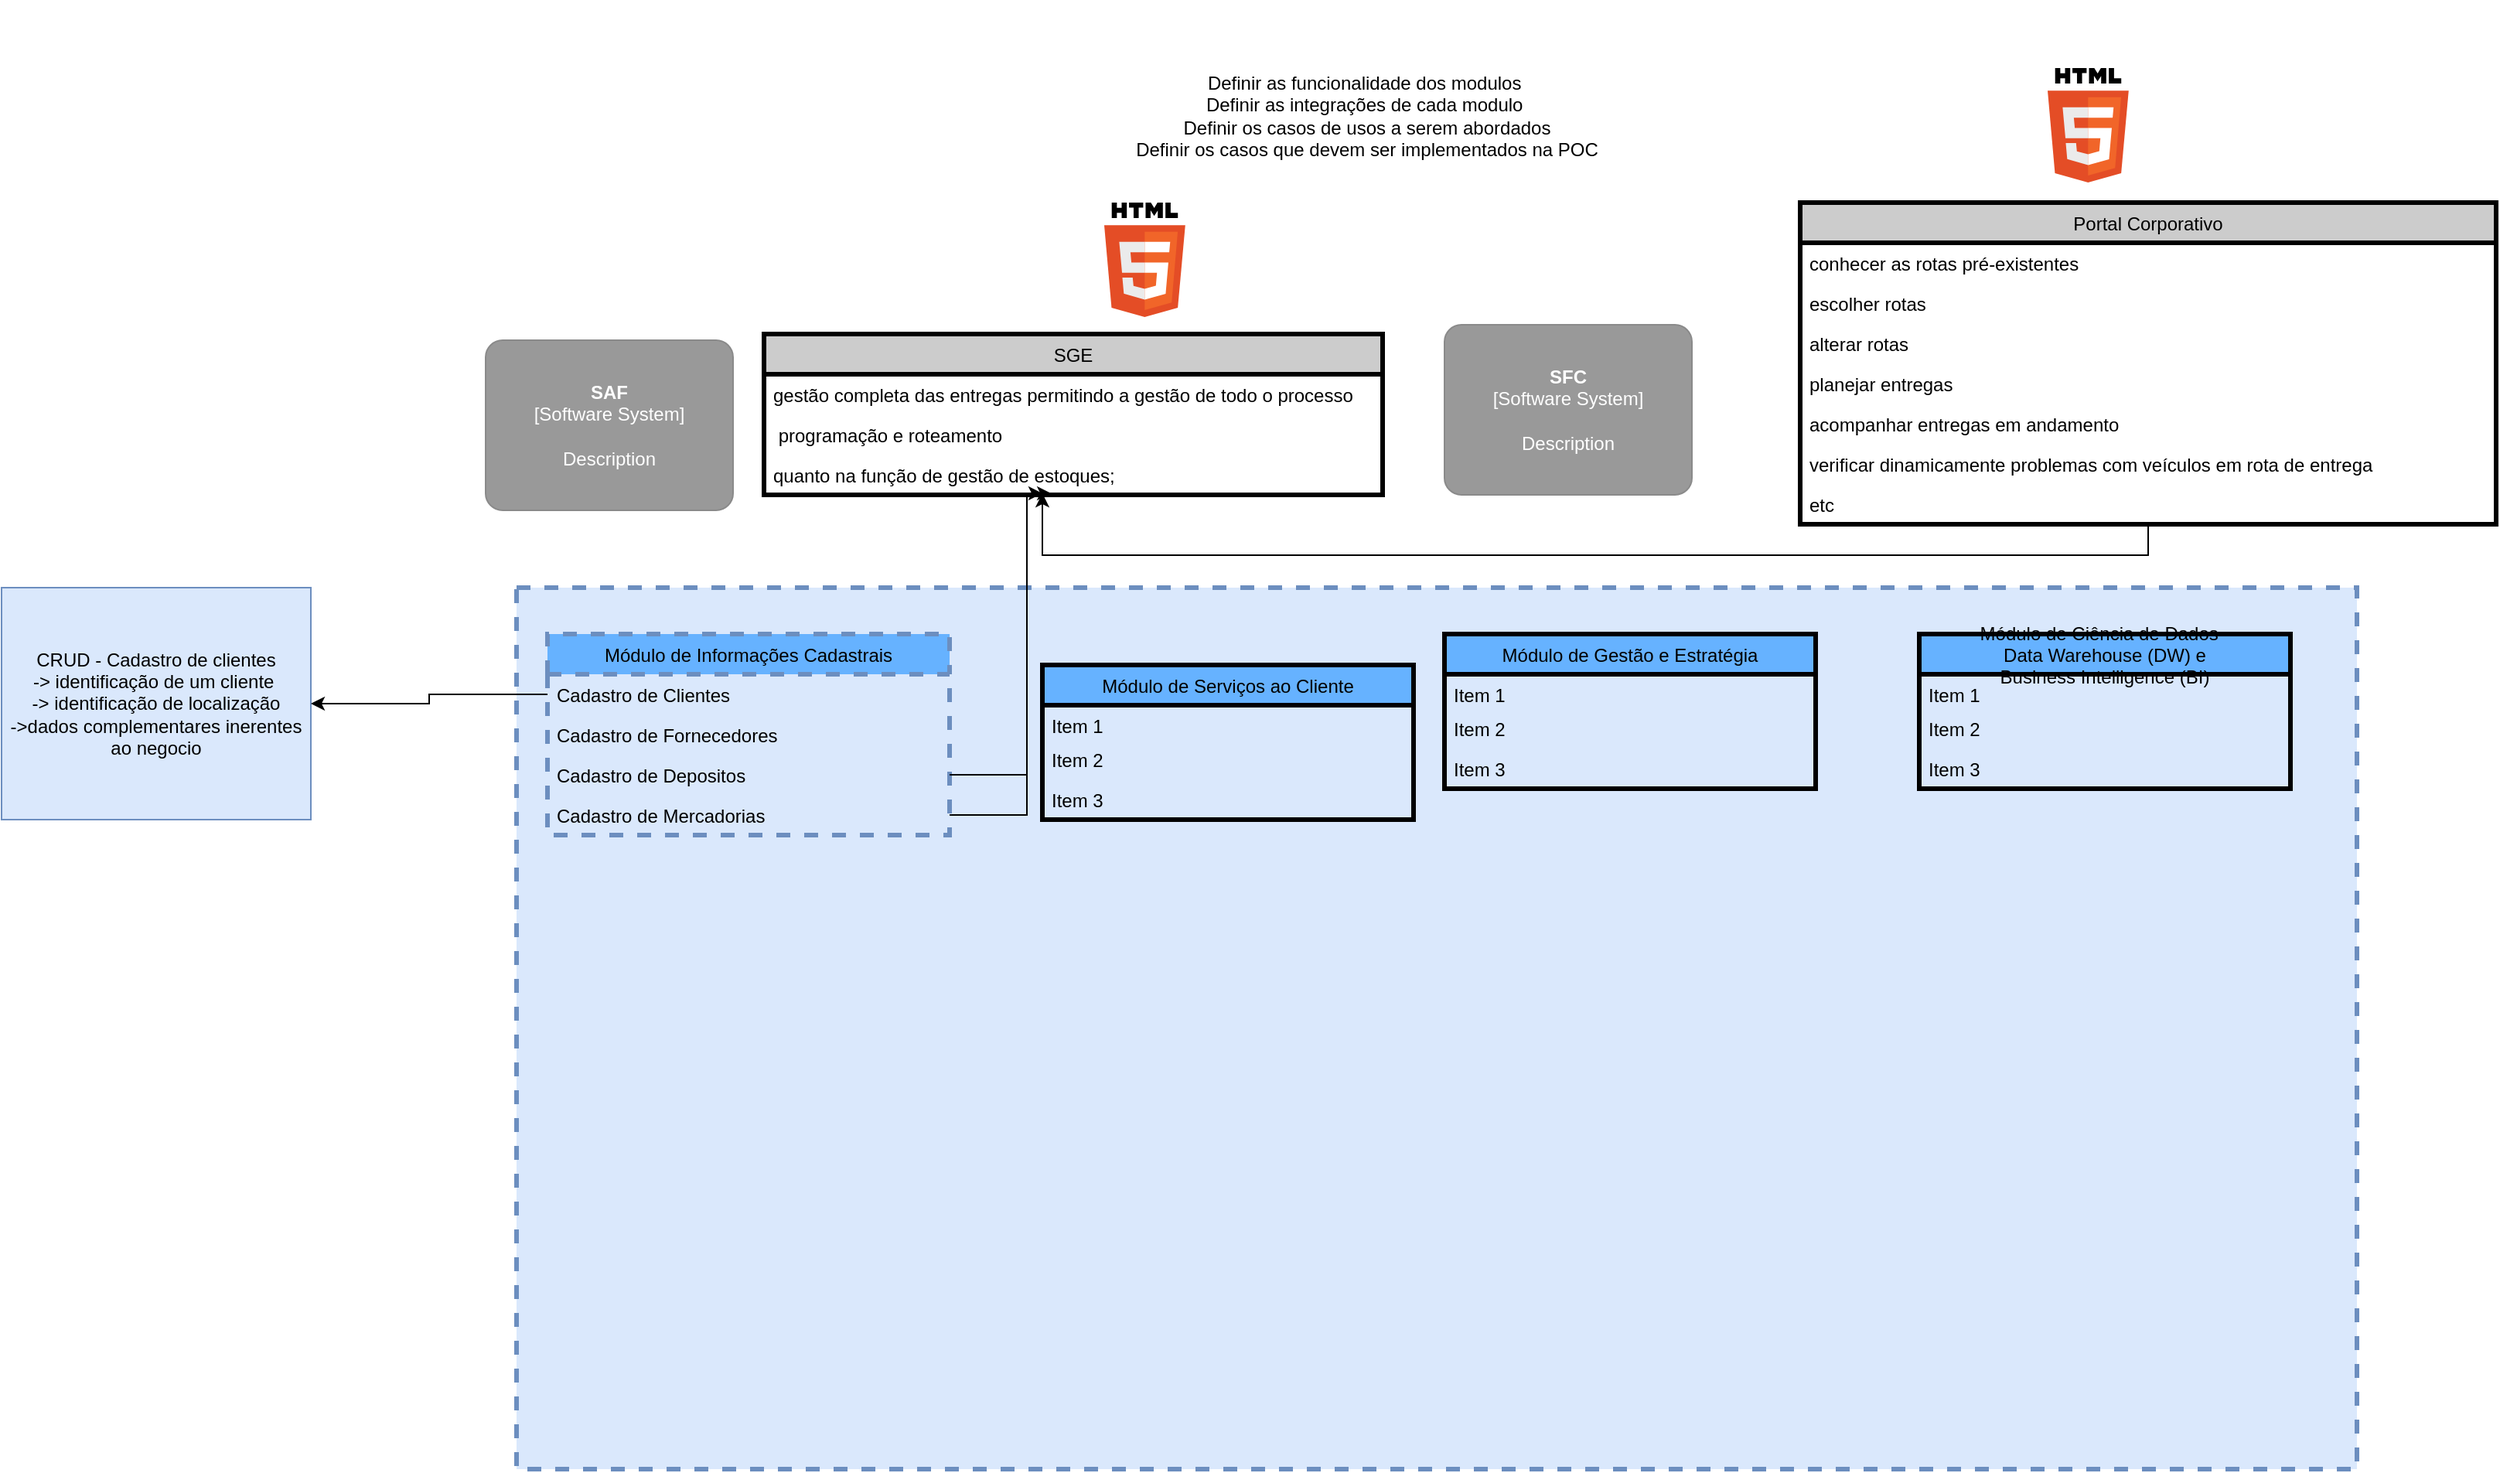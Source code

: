 <mxfile version="14.9.7" type="github">
  <diagram id="a_hgnYMxLtOfGRJjbgYr" name="Page-1">
    <mxGraphModel dx="2249" dy="1931" grid="1" gridSize="10" guides="1" tooltips="1" connect="1" arrows="1" fold="1" page="1" pageScale="1" pageWidth="827" pageHeight="1169" math="0" shadow="0">
      <root>
        <mxCell id="0" />
        <mxCell id="1" parent="0" />
        <mxCell id="AAs6qN_94XB9XUP0giMY-12" value="" style="rounded=0;whiteSpace=wrap;html=1;dashed=1;strokeWidth=3;fillColor=#dae8fc;strokeColor=#6c8ebf;" vertex="1" parent="1">
          <mxGeometry x="-80" y="270" width="1190" height="570" as="geometry" />
        </mxCell>
        <object placeholders="1" c4Name="SAF" c4Type="Software System" c4Description="Description" label="&lt;b&gt;%c4Name%&lt;/b&gt;&lt;div&gt;[%c4Type%]&lt;/div&gt;&lt;br&gt;&lt;div&gt;%c4Description%&lt;/div&gt;" id="AAs6qN_94XB9XUP0giMY-6">
          <mxCell style="rounded=1;whiteSpace=wrap;html=1;labelBackgroundColor=none;fillColor=#999999;fontColor=#ffffff;align=center;arcSize=10;strokeColor=#8A8A8A;metaEdit=1;metaData={&quot;c4Type&quot;:{&quot;editable&quot;:false}};points=[[0.25,0,0],[0.5,0,0],[0.75,0,0],[1,0.25,0],[1,0.5,0],[1,0.75,0],[0.75,1,0],[0.5,1,0],[0.25,1,0],[0,0.75,0],[0,0.5,0],[0,0.25,0]];" vertex="1" parent="1">
            <mxGeometry x="-100" y="110" width="160" height="110.0" as="geometry" />
          </mxCell>
        </object>
        <object placeholders="1" c4Name="SFC" c4Type="Software System" c4Description="Description" label="&lt;b&gt;%c4Name%&lt;/b&gt;&lt;div&gt;[%c4Type%]&lt;/div&gt;&lt;br&gt;&lt;div&gt;%c4Description%&lt;/div&gt;" id="AAs6qN_94XB9XUP0giMY-7">
          <mxCell style="rounded=1;whiteSpace=wrap;html=1;labelBackgroundColor=none;fillColor=#999999;fontColor=#ffffff;align=center;arcSize=10;strokeColor=#8A8A8A;metaEdit=1;metaData={&quot;c4Type&quot;:{&quot;editable&quot;:false}};points=[[0.25,0,0],[0.5,0,0],[0.75,0,0],[1,0.25,0],[1,0.5,0],[1,0.75,0],[0.75,1,0],[0.5,1,0],[0.25,1,0],[0,0.75,0],[0,0.5,0],[0,0.25,0]];" vertex="1" parent="1">
            <mxGeometry x="520" y="100" width="160" height="110.0" as="geometry" />
          </mxCell>
        </object>
        <mxCell id="AAs6qN_94XB9XUP0giMY-38" style="edgeStyle=orthogonalEdgeStyle;rounded=0;orthogonalLoop=1;jettySize=auto;html=1;entryX=0.45;entryY=0.962;entryDx=0;entryDy=0;entryPerimeter=0;exitX=0.5;exitY=1;exitDx=0;exitDy=0;" edge="1" parent="1" source="AAs6qN_94XB9XUP0giMY-39" target="AAs6qN_94XB9XUP0giMY-57">
          <mxGeometry relative="1" as="geometry">
            <mxPoint x="650" y="220" as="sourcePoint" />
          </mxGeometry>
        </mxCell>
        <mxCell id="AAs6qN_94XB9XUP0giMY-10" value="&lt;span style=&quot;color: rgba(0 , 0 , 0 , 0) ; font-family: monospace ; font-size: 0px&quot;&gt;%3CmxGraphModel%3E%3Croot%3E%3CmxCell%20id%3D%220%22%2F%3E%3CmxCell%20id%3D%221%22%20parent%3D%220%22%2F%3E%3Cobject%20placeholders%3D%221%22%20c4Name%3D%22name%22%20c4Type%3D%22Software%20System%22%20c4Description%3D%22Description%22%20label%3D%22%26lt%3Bb%26gt%3B%25c4Name%25%26lt%3B%2Fb%26gt%3B%26lt%3Bdiv%26gt%3B%5B%25c4Type%25%5D%26lt%3B%2Fdiv%26gt%3B%26lt%3Bbr%26gt%3B%26lt%3Bdiv%26gt%3B%25c4Description%25%26lt%3B%2Fdiv%26gt%3B%22%20id%3D%222%22%3E%3CmxCell%20style%3D%22rounded%3D1%3BwhiteSpace%3Dwrap%3Bhtml%3D1%3BlabelBackgroundColor%3Dnone%3BfillColor%3D%23999999%3BfontColor%3D%23ffffff%3Balign%3Dcenter%3BarcSize%3D10%3BstrokeColor%3D%238A8A8A%3BmetaEdit%3D1%3BmetaData%3D%7B%26quot%3Bc4Type%26quot%3B%3A%7B%26quot%3Beditable%26quot%3B%3Afalse%7D%7D%3Bpoints%3D%5B%5B0.25%2C0%2C0%5D%2C%5B0.5%2C0%2C0%5D%2C%5B0.75%2C0%2C0%5D%2C%5B1%2C0.25%2C0%5D%2C%5B1%2C0.5%2C0%5D%2C%5B1%2C0.75%2C0%5D%2C%5B0.75%2C1%2C0%5D%2C%5B0.5%2C1%2C0%5D%2C%5B0.25%2C1%2C0%5D%2C%5B0%2C0.75%2C0%5D%2C%5B0%2C0.5%2C0%5D%2C%5B0%2C0.25%2C0%5D%5D%3B%22%20vertex%3D%221%22%20parent%3D%221%22%3E%3CmxGeometry%20x%3D%22180%22%20y%3D%22120%22%20width%3D%22160%22%20height%3D%22110.0%22%20as%3D%22geometry%22%2F%3E%3C%2FmxCell%3E%3C%2Fobject%3E%3C%2Froot%3E%3C%2FmxGraphModel%3E&lt;/span&gt;" style="text;html=1;strokeColor=none;fillColor=none;align=center;verticalAlign=middle;whiteSpace=wrap;rounded=0;dashed=1;" vertex="1" parent="1">
          <mxGeometry x="-20" y="300" width="410" height="20" as="geometry" />
        </mxCell>
        <mxCell id="AAs6qN_94XB9XUP0giMY-14" value="Definir as funcionalidade dos modulos&amp;nbsp;&lt;br&gt;Definir as integrações de cada modulo&amp;nbsp;&lt;br&gt;Definir os casos de usos a serem abordados&lt;br&gt;Definir os casos que devem ser implementados na POC" style="text;html=1;strokeColor=none;fillColor=none;align=center;verticalAlign=middle;whiteSpace=wrap;rounded=0;dashed=1;" vertex="1" parent="1">
          <mxGeometry x="210" y="-110" width="520" height="150" as="geometry" />
        </mxCell>
        <mxCell id="AAs6qN_94XB9XUP0giMY-17" value="Módulo de Informações Cadastrais" style="swimlane;fontStyle=0;childLayout=stackLayout;horizontal=1;startSize=26;horizontalStack=0;resizeParent=1;resizeParentMax=0;resizeLast=0;collapsible=1;marginBottom=0;dashed=1;strokeWidth=3;strokeColor=#6c8ebf;fillColor=#66B2FF;" vertex="1" parent="1">
          <mxGeometry x="-60" y="300" width="260" height="130" as="geometry" />
        </mxCell>
        <mxCell id="AAs6qN_94XB9XUP0giMY-18" value="Cadastro de Clientes" style="text;strokeColor=none;fillColor=none;align=left;verticalAlign=top;spacingLeft=4;spacingRight=4;overflow=hidden;rotatable=0;points=[[0,0.5],[1,0.5]];portConstraint=eastwest;" vertex="1" parent="AAs6qN_94XB9XUP0giMY-17">
          <mxGeometry y="26" width="260" height="26" as="geometry" />
        </mxCell>
        <mxCell id="AAs6qN_94XB9XUP0giMY-19" value="Cadastro de Fornecedores" style="text;strokeColor=none;fillColor=none;align=left;verticalAlign=top;spacingLeft=4;spacingRight=4;overflow=hidden;rotatable=0;points=[[0,0.5],[1,0.5]];portConstraint=eastwest;" vertex="1" parent="AAs6qN_94XB9XUP0giMY-17">
          <mxGeometry y="52" width="260" height="26" as="geometry" />
        </mxCell>
        <mxCell id="AAs6qN_94XB9XUP0giMY-20" value="Cadastro de Depositos" style="text;strokeColor=none;fillColor=none;align=left;verticalAlign=top;spacingLeft=4;spacingRight=4;overflow=hidden;rotatable=0;points=[[0,0.5],[1,0.5]];portConstraint=eastwest;" vertex="1" parent="AAs6qN_94XB9XUP0giMY-17">
          <mxGeometry y="78" width="260" height="26" as="geometry" />
        </mxCell>
        <mxCell id="AAs6qN_94XB9XUP0giMY-21" value="Cadastro de Mercadorias" style="text;strokeColor=none;fillColor=none;align=left;verticalAlign=top;spacingLeft=4;spacingRight=4;overflow=hidden;rotatable=0;points=[[0,0.5],[1,0.5]];portConstraint=eastwest;" vertex="1" parent="AAs6qN_94XB9XUP0giMY-17">
          <mxGeometry y="104" width="260" height="26" as="geometry" />
        </mxCell>
        <mxCell id="AAs6qN_94XB9XUP0giMY-22" value="CRUD - Cadastro de clientes&lt;br&gt;-&amp;gt; identificação de um cliente&amp;nbsp;&lt;br&gt;-&amp;gt; identificação de localização&lt;br&gt;-&amp;gt;dados complementares inerentes ao negocio" style="text;html=1;fillColor=#dae8fc;align=center;verticalAlign=middle;whiteSpace=wrap;rounded=0;strokeColor=#6c8ebf;" vertex="1" parent="1">
          <mxGeometry x="-413" y="270" width="200" height="150" as="geometry" />
        </mxCell>
        <mxCell id="AAs6qN_94XB9XUP0giMY-23" style="edgeStyle=orthogonalEdgeStyle;rounded=0;orthogonalLoop=1;jettySize=auto;html=1;" edge="1" parent="1" source="AAs6qN_94XB9XUP0giMY-18" target="AAs6qN_94XB9XUP0giMY-22">
          <mxGeometry relative="1" as="geometry" />
        </mxCell>
        <mxCell id="AAs6qN_94XB9XUP0giMY-24" value=" Módulo de Serviços ao Cliente" style="swimlane;fontStyle=0;childLayout=stackLayout;horizontal=1;startSize=26;horizontalStack=0;resizeParent=1;resizeParentMax=0;resizeLast=0;collapsible=1;marginBottom=0;strokeColor=#000000;strokeWidth=3;fillColor=#66B2FF;" vertex="1" parent="1">
          <mxGeometry x="260" y="320" width="240" height="100" as="geometry" />
        </mxCell>
        <mxCell id="AAs6qN_94XB9XUP0giMY-25" value="Item 1" style="text;strokeColor=none;fillColor=none;align=left;verticalAlign=top;spacingLeft=4;spacingRight=4;overflow=hidden;rotatable=0;points=[[0,0.5],[1,0.5]];portConstraint=eastwest;" vertex="1" parent="AAs6qN_94XB9XUP0giMY-24">
          <mxGeometry y="26" width="240" height="22" as="geometry" />
        </mxCell>
        <mxCell id="AAs6qN_94XB9XUP0giMY-26" value="Item 2" style="text;strokeColor=none;fillColor=none;align=left;verticalAlign=top;spacingLeft=4;spacingRight=4;overflow=hidden;rotatable=0;points=[[0,0.5],[1,0.5]];portConstraint=eastwest;" vertex="1" parent="AAs6qN_94XB9XUP0giMY-24">
          <mxGeometry y="48" width="240" height="26" as="geometry" />
        </mxCell>
        <mxCell id="AAs6qN_94XB9XUP0giMY-27" value="Item 3" style="text;strokeColor=none;fillColor=none;align=left;verticalAlign=top;spacingLeft=4;spacingRight=4;overflow=hidden;rotatable=0;points=[[0,0.5],[1,0.5]];portConstraint=eastwest;" vertex="1" parent="AAs6qN_94XB9XUP0giMY-24">
          <mxGeometry y="74" width="240" height="26" as="geometry" />
        </mxCell>
        <mxCell id="AAs6qN_94XB9XUP0giMY-28" value=" Módulo de Gestão e Estratégia" style="swimlane;fontStyle=0;childLayout=stackLayout;horizontal=1;startSize=26;horizontalStack=0;resizeParent=1;resizeParentMax=0;resizeLast=0;collapsible=1;marginBottom=0;strokeColor=#000000;strokeWidth=3;fillColor=#66B2FF;" vertex="1" parent="1">
          <mxGeometry x="520" y="300" width="240" height="100" as="geometry" />
        </mxCell>
        <mxCell id="AAs6qN_94XB9XUP0giMY-29" value="Item 1" style="text;strokeColor=none;fillColor=none;align=left;verticalAlign=top;spacingLeft=4;spacingRight=4;overflow=hidden;rotatable=0;points=[[0,0.5],[1,0.5]];portConstraint=eastwest;" vertex="1" parent="AAs6qN_94XB9XUP0giMY-28">
          <mxGeometry y="26" width="240" height="22" as="geometry" />
        </mxCell>
        <mxCell id="AAs6qN_94XB9XUP0giMY-30" value="Item 2" style="text;strokeColor=none;fillColor=none;align=left;verticalAlign=top;spacingLeft=4;spacingRight=4;overflow=hidden;rotatable=0;points=[[0,0.5],[1,0.5]];portConstraint=eastwest;" vertex="1" parent="AAs6qN_94XB9XUP0giMY-28">
          <mxGeometry y="48" width="240" height="26" as="geometry" />
        </mxCell>
        <mxCell id="AAs6qN_94XB9XUP0giMY-31" value="Item 3" style="text;strokeColor=none;fillColor=none;align=left;verticalAlign=top;spacingLeft=4;spacingRight=4;overflow=hidden;rotatable=0;points=[[0,0.5],[1,0.5]];portConstraint=eastwest;" vertex="1" parent="AAs6qN_94XB9XUP0giMY-28">
          <mxGeometry y="74" width="240" height="26" as="geometry" />
        </mxCell>
        <mxCell id="AAs6qN_94XB9XUP0giMY-32" value="Módulo de Ciência de Dados - &#xa;Data Warehouse (DW) e &#xa;Business Intelligence (BI)" style="swimlane;fontStyle=0;childLayout=stackLayout;horizontal=1;startSize=26;horizontalStack=0;resizeParent=1;resizeParentMax=0;resizeLast=0;collapsible=1;marginBottom=0;strokeColor=#000000;strokeWidth=3;fillColor=#66B2FF;" vertex="1" parent="1">
          <mxGeometry x="827" y="300" width="240" height="100" as="geometry" />
        </mxCell>
        <mxCell id="AAs6qN_94XB9XUP0giMY-33" value="Item 1" style="text;strokeColor=none;fillColor=none;align=left;verticalAlign=top;spacingLeft=4;spacingRight=4;overflow=hidden;rotatable=0;points=[[0,0.5],[1,0.5]];portConstraint=eastwest;" vertex="1" parent="AAs6qN_94XB9XUP0giMY-32">
          <mxGeometry y="26" width="240" height="22" as="geometry" />
        </mxCell>
        <mxCell id="AAs6qN_94XB9XUP0giMY-34" value="Item 2" style="text;strokeColor=none;fillColor=none;align=left;verticalAlign=top;spacingLeft=4;spacingRight=4;overflow=hidden;rotatable=0;points=[[0,0.5],[1,0.5]];portConstraint=eastwest;" vertex="1" parent="AAs6qN_94XB9XUP0giMY-32">
          <mxGeometry y="48" width="240" height="26" as="geometry" />
        </mxCell>
        <mxCell id="AAs6qN_94XB9XUP0giMY-35" value="Item 3" style="text;strokeColor=none;fillColor=none;align=left;verticalAlign=top;spacingLeft=4;spacingRight=4;overflow=hidden;rotatable=0;points=[[0,0.5],[1,0.5]];portConstraint=eastwest;" vertex="1" parent="AAs6qN_94XB9XUP0giMY-32">
          <mxGeometry y="74" width="240" height="26" as="geometry" />
        </mxCell>
        <mxCell id="AAs6qN_94XB9XUP0giMY-36" style="edgeStyle=orthogonalEdgeStyle;rounded=0;orthogonalLoop=1;jettySize=auto;html=1;entryX=0.464;entryY=0.962;entryDx=0;entryDy=0;entryPerimeter=0;" edge="1" parent="1" source="AAs6qN_94XB9XUP0giMY-20" target="AAs6qN_94XB9XUP0giMY-57">
          <mxGeometry relative="1" as="geometry">
            <Array as="points">
              <mxPoint x="250" y="391" />
              <mxPoint x="250" y="209" />
            </Array>
          </mxGeometry>
        </mxCell>
        <mxCell id="AAs6qN_94XB9XUP0giMY-37" style="edgeStyle=orthogonalEdgeStyle;rounded=0;orthogonalLoop=1;jettySize=auto;html=1;entryX=0.45;entryY=0.962;entryDx=0;entryDy=0;entryPerimeter=0;" edge="1" parent="1" source="AAs6qN_94XB9XUP0giMY-21" target="AAs6qN_94XB9XUP0giMY-57">
          <mxGeometry relative="1" as="geometry">
            <Array as="points">
              <mxPoint x="250" y="417" />
              <mxPoint x="250" y="209" />
            </Array>
          </mxGeometry>
        </mxCell>
        <mxCell id="AAs6qN_94XB9XUP0giMY-39" value="Portal Corporativo" style="swimlane;fontStyle=0;childLayout=stackLayout;horizontal=1;startSize=26;horizontalStack=0;resizeParent=1;resizeParentMax=0;resizeLast=0;collapsible=1;marginBottom=0;strokeColor=#000000;strokeWidth=3;fillColor=#CCCCCC;" vertex="1" parent="1">
          <mxGeometry x="750" y="21" width="450" height="208" as="geometry" />
        </mxCell>
        <mxCell id="AAs6qN_94XB9XUP0giMY-40" value="conhecer as rotas pré-existentes" style="text;strokeColor=none;fillColor=none;align=left;verticalAlign=top;spacingLeft=4;spacingRight=4;overflow=hidden;rotatable=0;points=[[0,0.5],[1,0.5]];portConstraint=eastwest;" vertex="1" parent="AAs6qN_94XB9XUP0giMY-39">
          <mxGeometry y="26" width="450" height="26" as="geometry" />
        </mxCell>
        <mxCell id="AAs6qN_94XB9XUP0giMY-41" value=" escolher rotas" style="text;strokeColor=none;fillColor=none;align=left;verticalAlign=top;spacingLeft=4;spacingRight=4;overflow=hidden;rotatable=0;points=[[0,0.5],[1,0.5]];portConstraint=eastwest;" vertex="1" parent="AAs6qN_94XB9XUP0giMY-39">
          <mxGeometry y="52" width="450" height="26" as="geometry" />
        </mxCell>
        <mxCell id="AAs6qN_94XB9XUP0giMY-43" value="alterar rotas" style="text;strokeColor=none;fillColor=none;align=left;verticalAlign=top;spacingLeft=4;spacingRight=4;overflow=hidden;rotatable=0;points=[[0,0.5],[1,0.5]];portConstraint=eastwest;" vertex="1" parent="AAs6qN_94XB9XUP0giMY-39">
          <mxGeometry y="78" width="450" height="26" as="geometry" />
        </mxCell>
        <mxCell id="AAs6qN_94XB9XUP0giMY-44" value="planejar entregas" style="text;strokeColor=none;fillColor=none;align=left;verticalAlign=top;spacingLeft=4;spacingRight=4;overflow=hidden;rotatable=0;points=[[0,0.5],[1,0.5]];portConstraint=eastwest;" vertex="1" parent="AAs6qN_94XB9XUP0giMY-39">
          <mxGeometry y="104" width="450" height="26" as="geometry" />
        </mxCell>
        <mxCell id="AAs6qN_94XB9XUP0giMY-45" value="acompanhar entregas em andamento" style="text;strokeColor=none;fillColor=none;align=left;verticalAlign=top;spacingLeft=4;spacingRight=4;overflow=hidden;rotatable=0;points=[[0,0.5],[1,0.5]];portConstraint=eastwest;" vertex="1" parent="AAs6qN_94XB9XUP0giMY-39">
          <mxGeometry y="130" width="450" height="26" as="geometry" />
        </mxCell>
        <mxCell id="AAs6qN_94XB9XUP0giMY-46" value="verificar dinamicamente problemas com veículos em rota de entrega" style="text;strokeColor=none;fillColor=none;align=left;verticalAlign=top;spacingLeft=4;spacingRight=4;overflow=hidden;rotatable=0;points=[[0,0.5],[1,0.5]];portConstraint=eastwest;" vertex="1" parent="AAs6qN_94XB9XUP0giMY-39">
          <mxGeometry y="156" width="450" height="26" as="geometry" />
        </mxCell>
        <mxCell id="AAs6qN_94XB9XUP0giMY-42" value="etc" style="text;strokeColor=none;fillColor=none;align=left;verticalAlign=top;spacingLeft=4;spacingRight=4;overflow=hidden;rotatable=0;points=[[0,0.5],[1,0.5]];portConstraint=eastwest;" vertex="1" parent="AAs6qN_94XB9XUP0giMY-39">
          <mxGeometry y="182" width="450" height="26" as="geometry" />
        </mxCell>
        <mxCell id="AAs6qN_94XB9XUP0giMY-47" value="" style="shape=image;html=1;verticalAlign=top;verticalLabelPosition=bottom;labelBackgroundColor=#ffffff;imageAspect=0;aspect=fixed;image=https://cdn4.iconfinder.com/data/icons/scripting-and-programming-languages/512/js-128.png;strokeColor=#000000;strokeWidth=3;fillColor=#CCCCCC;" vertex="1" parent="1">
          <mxGeometry x="970" y="-60" width="68" height="68" as="geometry" />
        </mxCell>
        <mxCell id="AAs6qN_94XB9XUP0giMY-48" value="" style="dashed=0;outlineConnect=0;html=1;align=center;labelPosition=center;verticalLabelPosition=bottom;verticalAlign=top;shape=mxgraph.weblogos.html5;strokeColor=#000000;strokeWidth=3;fillColor=#CCCCCC;" vertex="1" parent="1">
          <mxGeometry x="910" y="-66" width="52.4" height="74" as="geometry" />
        </mxCell>
        <mxCell id="AAs6qN_94XB9XUP0giMY-49" value="" style="shape=image;html=1;verticalAlign=top;verticalLabelPosition=bottom;labelBackgroundColor=#ffffff;imageAspect=0;aspect=fixed;image=https://cdn3.iconfinder.com/data/icons/fatcow/32/css.png;strokeColor=#000000;strokeWidth=3;fillColor=#CCCCCC;" vertex="1" parent="1">
          <mxGeometry x="1040" y="-45" width="32" height="32" as="geometry" />
        </mxCell>
        <mxCell id="AAs6qN_94XB9XUP0giMY-50" value="" style="shape=image;html=1;verticalAlign=top;verticalLabelPosition=bottom;labelBackgroundColor=#ffffff;imageAspect=0;aspect=fixed;image=https://cdn4.iconfinder.com/data/icons/logos-brands-5/24/flutter-128.png;strokeColor=#000000;strokeWidth=3;fillColor=#CCCCCC;" vertex="1" parent="1">
          <mxGeometry x="200" width="89" height="89" as="geometry" />
        </mxCell>
        <mxCell id="AAs6qN_94XB9XUP0giMY-51" value="" style="shape=image;html=1;verticalAlign=top;verticalLabelPosition=bottom;labelBackgroundColor=#ffffff;imageAspect=0;aspect=fixed;image=https://cdn4.iconfinder.com/data/icons/scripting-and-programming-languages/512/js-128.png;strokeColor=#000000;strokeWidth=3;fillColor=#CCCCCC;" vertex="1" parent="1">
          <mxGeometry x="360" y="32" width="68" height="68" as="geometry" />
        </mxCell>
        <mxCell id="AAs6qN_94XB9XUP0giMY-52" value="" style="dashed=0;outlineConnect=0;html=1;align=center;labelPosition=center;verticalLabelPosition=bottom;verticalAlign=top;shape=mxgraph.weblogos.html5;strokeColor=#000000;strokeWidth=3;fillColor=#CCCCCC;" vertex="1" parent="1">
          <mxGeometry x="300" y="21" width="52.4" height="74" as="geometry" />
        </mxCell>
        <mxCell id="AAs6qN_94XB9XUP0giMY-53" value="" style="shape=image;html=1;verticalAlign=top;verticalLabelPosition=bottom;labelBackgroundColor=#ffffff;imageAspect=0;aspect=fixed;image=https://cdn4.iconfinder.com/data/icons/logos-and-brands/512/256_Php_logo-128.png;strokeColor=#000000;strokeWidth=3;fillColor=#CCCCCC;" vertex="1" parent="1">
          <mxGeometry x="132" y="10.5" width="68" height="68" as="geometry" />
        </mxCell>
        <mxCell id="AAs6qN_94XB9XUP0giMY-54" value="SGE" style="swimlane;fontStyle=0;childLayout=stackLayout;horizontal=1;startSize=26;horizontalStack=0;resizeParent=1;resizeParentMax=0;resizeLast=0;collapsible=1;marginBottom=0;strokeColor=#000000;strokeWidth=3;fillColor=#CCCCCC;" vertex="1" parent="1">
          <mxGeometry x="80" y="106" width="400" height="104" as="geometry" />
        </mxCell>
        <mxCell id="AAs6qN_94XB9XUP0giMY-55" value=" gestão completa das entregas permitindo a gestão de todo o processo" style="text;strokeColor=none;fillColor=none;align=left;verticalAlign=top;spacingLeft=4;spacingRight=4;overflow=hidden;rotatable=0;points=[[0,0.5],[1,0.5]];portConstraint=eastwest;" vertex="1" parent="AAs6qN_94XB9XUP0giMY-54">
          <mxGeometry y="26" width="400" height="26" as="geometry" />
        </mxCell>
        <mxCell id="AAs6qN_94XB9XUP0giMY-56" value=" programação e roteamento " style="text;strokeColor=none;fillColor=none;align=left;verticalAlign=top;spacingLeft=4;spacingRight=4;overflow=hidden;rotatable=0;points=[[0,0.5],[1,0.5]];portConstraint=eastwest;" vertex="1" parent="AAs6qN_94XB9XUP0giMY-54">
          <mxGeometry y="52" width="400" height="26" as="geometry" />
        </mxCell>
        <mxCell id="AAs6qN_94XB9XUP0giMY-57" value="quanto na função de gestão de estoques;" style="text;strokeColor=none;fillColor=none;align=left;verticalAlign=top;spacingLeft=4;spacingRight=4;overflow=hidden;rotatable=0;points=[[0,0.5],[1,0.5]];portConstraint=eastwest;" vertex="1" parent="AAs6qN_94XB9XUP0giMY-54">
          <mxGeometry y="78" width="400" height="26" as="geometry" />
        </mxCell>
      </root>
    </mxGraphModel>
  </diagram>
</mxfile>

